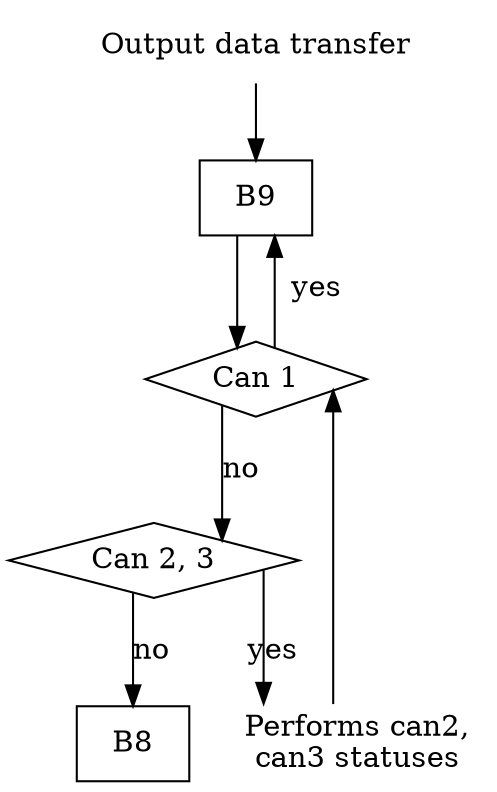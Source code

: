 // UCE 460 - 140231301 (fo. 15) - External sequence - Channel 1 output data transfer phase
    
digraph G {
    graph [ splines = ortho ]
    node  [ shape = box ]
    
    start -> B9
    B9    -> cond1
    cond1 -> B9    [ label = "yes" ]
    cond1 -> cond2 [ label = "no"  ]
    
    cond2 -> B8    [ label = "no"  ]
    cond2 -> note  [ label = "yes" ]
    note  -> cond1
    
    start [ shape = none ; label = "Output data transfer" ]
    note  [ shape = none ; label = "Performs can2,\ncan3 statuses" ]
    
    cond1 [ shape = diamond ; label = "Can 1"]
    cond2 [ shape = diamond ; label = "Can 2, 3"]
}

